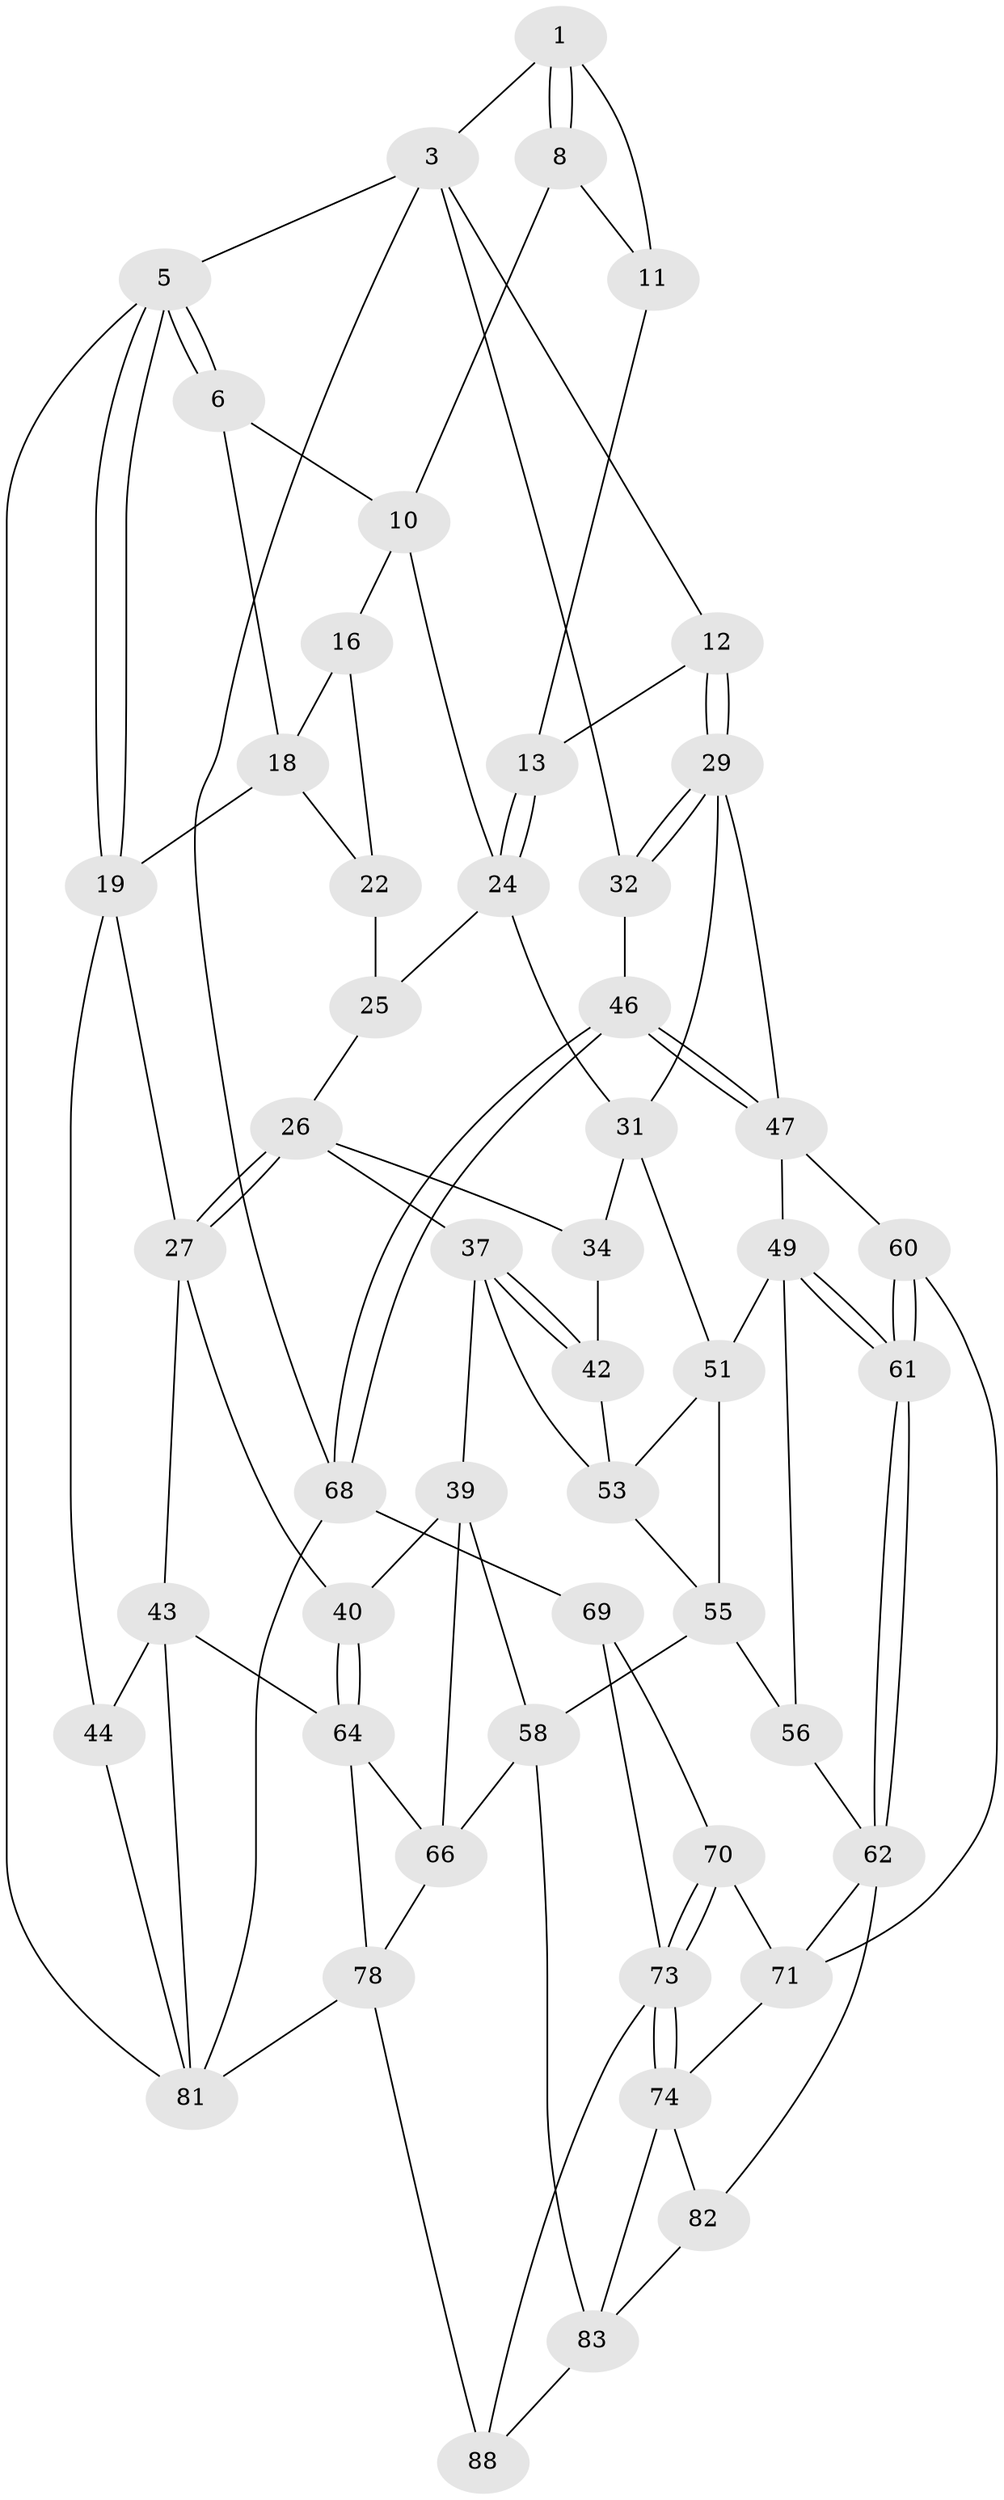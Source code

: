 // Generated by graph-tools (version 1.1) at 2025/24/03/03/25 07:24:35]
// undirected, 51 vertices, 108 edges
graph export_dot {
graph [start="1"]
  node [color=gray90,style=filled];
  1 [pos="+0.5053008679062104+0",super="+2"];
  3 [pos="+1+0",super="+4"];
  5 [pos="+0+0"];
  6 [pos="+0.3631174911897246+0",super="+7"];
  8 [pos="+0.6141778411001197+0.05795634217330504",super="+9"];
  10 [pos="+0.5649829178945135+0.15663792398856727",super="+15"];
  11 [pos="+0.7691445174163017+0",super="+14"];
  12 [pos="+0.8060618612592175+0.1642417652926953"];
  13 [pos="+0.7439148223396655+0.08971354674805501"];
  16 [pos="+0.4891254174739586+0.13045367868685215",super="+17"];
  18 [pos="+0.3597981065991943+0",super="+21"];
  19 [pos="+0+0.1023982622663478",super="+20"];
  22 [pos="+0.36074273599905954+0.1169300358322044",super="+23"];
  24 [pos="+0.5657994186395666+0.2018448786399686",super="+28"];
  25 [pos="+0.34333538498879745+0.217779433543316"];
  26 [pos="+0.22094023359582482+0.27251360062312824",super="+36"];
  27 [pos="+0.17500476348239438+0.2548048819918281",super="+41"];
  29 [pos="+0.8240551622616729+0.28189107252319034",super="+30"];
  31 [pos="+0.6021311309264538+0.3085703347504379",super="+33"];
  32 [pos="+1+0.38486510432348137"];
  34 [pos="+0.5535740923407397+0.3540082861714225",super="+35"];
  37 [pos="+0.25635985549359325+0.5696744873639997",super="+38"];
  39 [pos="+0.19335233414024278+0.622972652002634",super="+59"];
  40 [pos="+0.1732757814877155+0.6314764584496512"];
  42 [pos="+0.3293862161214466+0.39180070169547027",super="+45"];
  43 [pos="+0+0.6451421830353341",super="+65"];
  44 [pos="+0+0.639604641674387"];
  46 [pos="+1+0.5543931267339512"];
  47 [pos="+0.794623997903756+0.6261742856702557",super="+48"];
  49 [pos="+0.7217418090590747+0.6365941101168919",super="+50"];
  51 [pos="+0.5818683440237542+0.5536747129181491",super="+52"];
  53 [pos="+0.384591463914497+0.5154927126244401",super="+54"];
  55 [pos="+0.4249969397330774+0.662343153945722",super="+57"];
  56 [pos="+0.5704456199227201+0.69352859382839"];
  58 [pos="+0.478848601383712+0.7499816570641183",super="+79"];
  60 [pos="+0.7864423029811131+0.7857467772301843"];
  61 [pos="+0.7088089115256306+0.8117862400616465"];
  62 [pos="+0.6830623610646549+0.860271932323464",super="+63"];
  64 [pos="+0.23608443699195095+0.7685177571858808",super="+67"];
  66 [pos="+0.42298967306848645+0.7764260379101213",super="+77"];
  68 [pos="+1+0.6185460067269624",super="+84"];
  69 [pos="+0.8417934777674356+0.8135825068632189",super="+75"];
  70 [pos="+0.8089638661116043+0.8200205632824712"];
  71 [pos="+0.7936921019896486+0.801437954934654",super="+72"];
  73 [pos="+0.783694803986111+0.9447543754855231",super="+76"];
  74 [pos="+0.6956321012091157+0.8771609853238598",super="+86"];
  78 [pos="+0.3341806473809135+1",super="+80"];
  81 [pos="+0.192921672125912+1",super="+85"];
  82 [pos="+0.621967200307472+0.8688206279252926"];
  83 [pos="+0.535681498536857+0.8887809382937302",super="+87"];
  88 [pos="+0.5679879127788209+1"];
  1 -- 8;
  1 -- 8;
  1 -- 3;
  1 -- 11;
  3 -- 12;
  3 -- 32;
  3 -- 5;
  3 -- 68;
  5 -- 6;
  5 -- 6;
  5 -- 19;
  5 -- 19;
  5 -- 81;
  6 -- 18;
  6 -- 10;
  8 -- 11 [weight=2];
  8 -- 10;
  10 -- 16;
  10 -- 24;
  11 -- 13;
  12 -- 13;
  12 -- 29;
  12 -- 29;
  13 -- 24;
  13 -- 24;
  16 -- 18;
  16 -- 22 [weight=2];
  18 -- 19;
  18 -- 22;
  19 -- 44;
  19 -- 27;
  22 -- 25;
  24 -- 25;
  24 -- 31;
  25 -- 26;
  26 -- 27;
  26 -- 27;
  26 -- 34;
  26 -- 37;
  27 -- 40;
  27 -- 43;
  29 -- 32;
  29 -- 32;
  29 -- 31;
  29 -- 47;
  31 -- 34;
  31 -- 51;
  32 -- 46;
  34 -- 42 [weight=2];
  37 -- 42;
  37 -- 42;
  37 -- 39;
  37 -- 53;
  39 -- 40;
  39 -- 58;
  39 -- 66;
  40 -- 64;
  40 -- 64;
  42 -- 53;
  43 -- 44;
  43 -- 64;
  43 -- 81;
  44 -- 81;
  46 -- 47;
  46 -- 47;
  46 -- 68;
  46 -- 68;
  47 -- 60;
  47 -- 49;
  49 -- 61;
  49 -- 61;
  49 -- 56;
  49 -- 51;
  51 -- 53;
  51 -- 55;
  53 -- 55;
  55 -- 56;
  55 -- 58;
  56 -- 62;
  58 -- 83;
  58 -- 66;
  60 -- 61;
  60 -- 61;
  60 -- 71;
  61 -- 62;
  61 -- 62;
  62 -- 82;
  62 -- 71;
  64 -- 66;
  64 -- 78;
  66 -- 78;
  68 -- 69 [weight=2];
  68 -- 81;
  69 -- 70;
  69 -- 73;
  70 -- 71;
  70 -- 73;
  70 -- 73;
  71 -- 74;
  73 -- 74;
  73 -- 74;
  73 -- 88;
  74 -- 82;
  74 -- 83;
  78 -- 88;
  78 -- 81;
  82 -- 83;
  83 -- 88;
}
